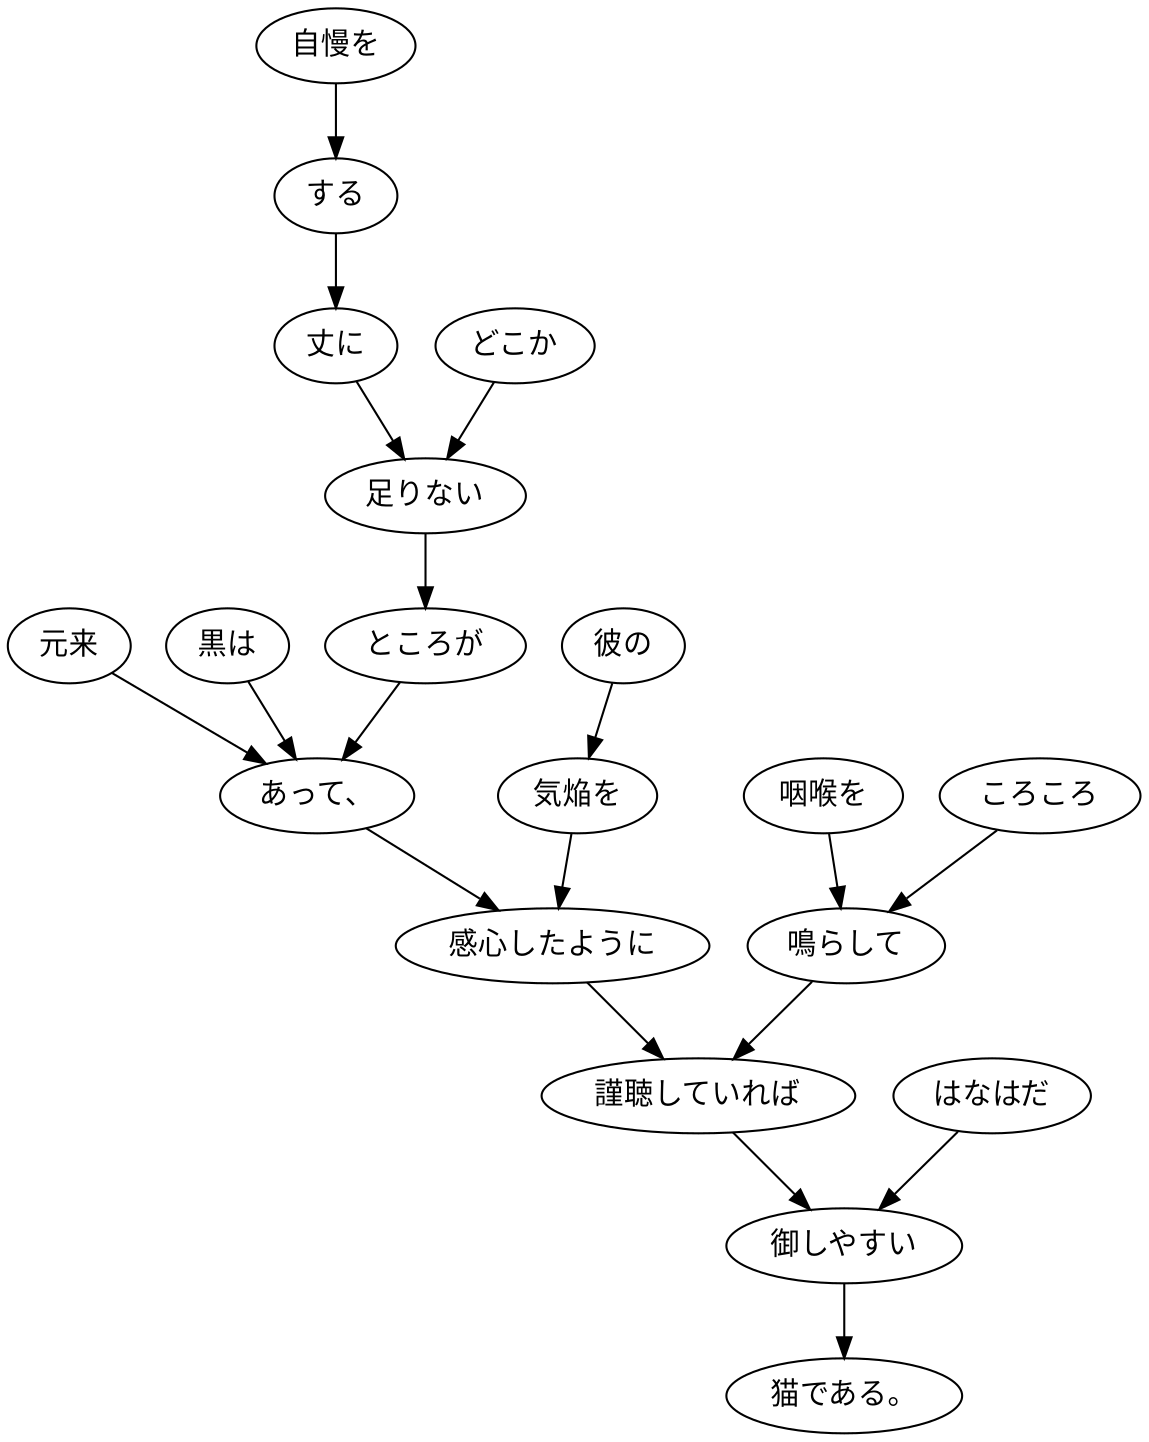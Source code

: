 digraph graph238 {
	node0 [label="元来"];
	node1 [label="黒は"];
	node2 [label="自慢を"];
	node3 [label="する"];
	node4 [label="丈に"];
	node5 [label="どこか"];
	node6 [label="足りない"];
	node7 [label="ところが"];
	node8 [label="あって、"];
	node9 [label="彼の"];
	node10 [label="気焔を"];
	node11 [label="感心したように"];
	node12 [label="咽喉を"];
	node13 [label="ころころ"];
	node14 [label="鳴らして"];
	node15 [label="謹聴していれば"];
	node16 [label="はなはだ"];
	node17 [label="御しやすい"];
	node18 [label="猫である。"];
	node0 -> node8;
	node1 -> node8;
	node2 -> node3;
	node3 -> node4;
	node4 -> node6;
	node5 -> node6;
	node6 -> node7;
	node7 -> node8;
	node8 -> node11;
	node9 -> node10;
	node10 -> node11;
	node11 -> node15;
	node12 -> node14;
	node13 -> node14;
	node14 -> node15;
	node15 -> node17;
	node16 -> node17;
	node17 -> node18;
}
